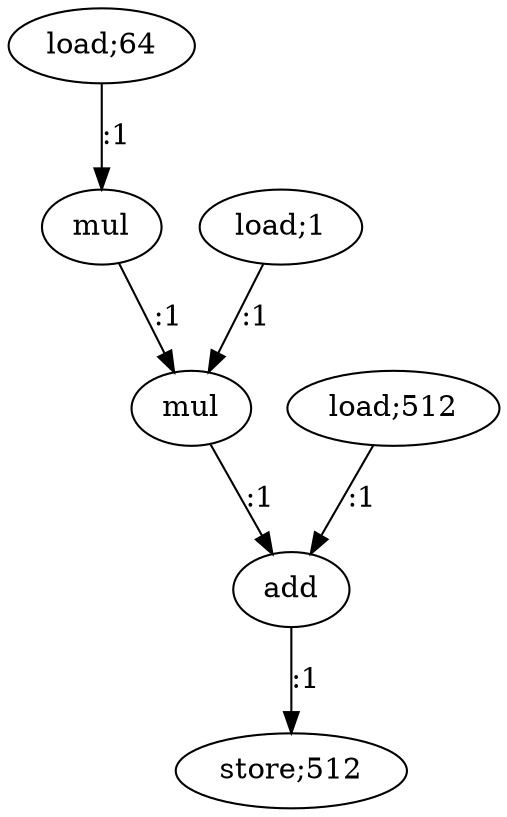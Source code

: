 digraph  {
   0 [label="load;64"];
   1 [label="mul"];
   2 [label="load;1"];
   3 [label="mul"];
   4 [label="load;512"];
   5 [label="add"];
   6 [label="store;512"];

   0->1 [label=":1"]
   1->3 [label=":1"]
   2->3 [label=":1"]
   3->5 [label=":1"]
   4->5 [label=":1"]
   5->6 [label=":1"]
}
